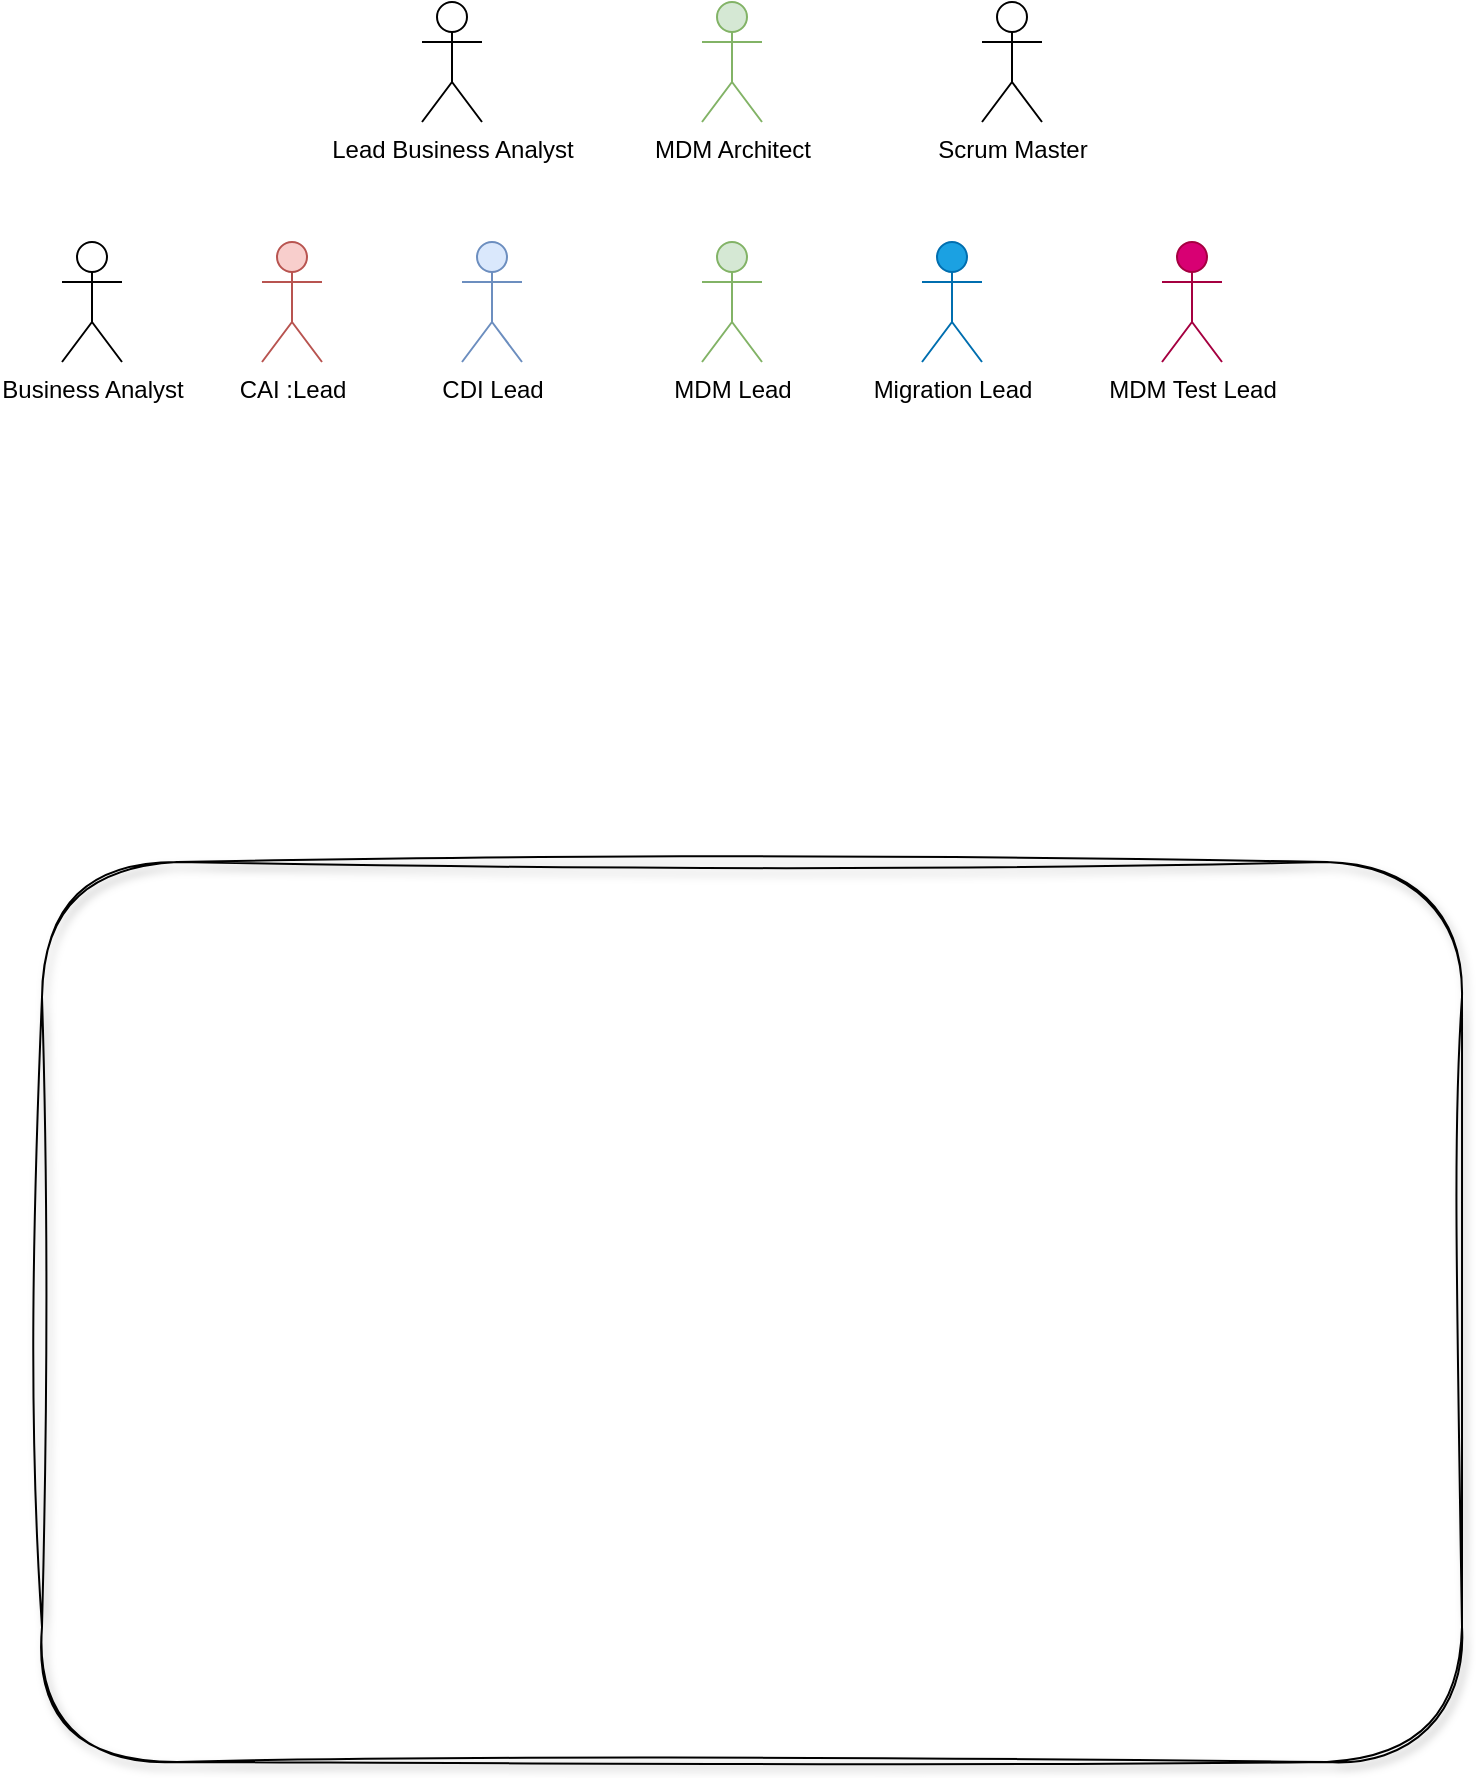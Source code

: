 <mxfile version="21.3.7" type="github">
  <diagram name="Page-1" id="kcEuqjkQgL32cvvFv_7w">
    <mxGraphModel dx="1434" dy="796" grid="1" gridSize="10" guides="1" tooltips="1" connect="1" arrows="1" fold="1" page="1" pageScale="1" pageWidth="1100" pageHeight="850" math="0" shadow="0">
      <root>
        <mxCell id="0" />
        <mxCell id="1" parent="0" />
        <mxCell id="gFP8oRgVTRER96iRmuCu-1" value="CAI :Lead" style="shape=umlActor;verticalLabelPosition=bottom;verticalAlign=top;html=1;outlineConnect=0;fillColor=#f8cecc;strokeColor=#b85450;" vertex="1" parent="1">
          <mxGeometry x="190" y="210" width="30" height="60" as="geometry" />
        </mxCell>
        <mxCell id="gFP8oRgVTRER96iRmuCu-2" value="CDI Lead" style="shape=umlActor;verticalLabelPosition=bottom;verticalAlign=top;html=1;outlineConnect=0;fillColor=#dae8fc;strokeColor=#6c8ebf;" vertex="1" parent="1">
          <mxGeometry x="290" y="210" width="30" height="60" as="geometry" />
        </mxCell>
        <mxCell id="gFP8oRgVTRER96iRmuCu-3" value="MDM Lead" style="shape=umlActor;verticalLabelPosition=bottom;verticalAlign=top;html=1;outlineConnect=0;fillColor=#d5e8d4;strokeColor=#82b366;" vertex="1" parent="1">
          <mxGeometry x="410" y="210" width="30" height="60" as="geometry" />
        </mxCell>
        <mxCell id="gFP8oRgVTRER96iRmuCu-4" value="&lt;font color=&quot;#000000&quot;&gt;Migration Lead&lt;/font&gt;" style="shape=umlActor;verticalLabelPosition=bottom;verticalAlign=top;html=1;outlineConnect=0;fillColor=#1ba1e2;fontColor=#ffffff;strokeColor=#006EAF;" vertex="1" parent="1">
          <mxGeometry x="520" y="210" width="30" height="60" as="geometry" />
        </mxCell>
        <mxCell id="gFP8oRgVTRER96iRmuCu-5" value="&lt;font color=&quot;#000000&quot;&gt;MDM Test Lead&lt;/font&gt;" style="shape=umlActor;verticalLabelPosition=bottom;verticalAlign=top;html=1;outlineConnect=0;fillColor=#d80073;fontColor=#ffffff;strokeColor=#A50040;" vertex="1" parent="1">
          <mxGeometry x="640" y="210" width="30" height="60" as="geometry" />
        </mxCell>
        <mxCell id="gFP8oRgVTRER96iRmuCu-10" value="" style="rounded=1;whiteSpace=wrap;html=1;fillColor=none;sketch=1;curveFitting=1;jiggle=2;shadow=1;glass=1;" vertex="1" parent="1">
          <mxGeometry x="80" y="520" width="710" height="450" as="geometry" />
        </mxCell>
        <mxCell id="gFP8oRgVTRER96iRmuCu-8" value="Lead Business Analyst" style="shape=umlActor;verticalLabelPosition=bottom;verticalAlign=top;html=1;outlineConnect=0;" vertex="1" parent="1">
          <mxGeometry x="270" y="90" width="30" height="60" as="geometry" />
        </mxCell>
        <mxCell id="gFP8oRgVTRER96iRmuCu-9" value="Scrum Master" style="shape=umlActor;verticalLabelPosition=bottom;verticalAlign=top;html=1;outlineConnect=0;" vertex="1" parent="1">
          <mxGeometry x="550" y="90" width="30" height="60" as="geometry" />
        </mxCell>
        <mxCell id="gFP8oRgVTRER96iRmuCu-13" value="MDM Architect" style="shape=umlActor;verticalLabelPosition=bottom;verticalAlign=top;html=1;outlineConnect=0;fillColor=#d5e8d4;strokeColor=#82b366;" vertex="1" parent="1">
          <mxGeometry x="410" y="90" width="30" height="60" as="geometry" />
        </mxCell>
        <mxCell id="gFP8oRgVTRER96iRmuCu-14" value="Business Analyst" style="shape=umlActor;verticalLabelPosition=bottom;verticalAlign=top;html=1;outlineConnect=0;" vertex="1" parent="1">
          <mxGeometry x="90" y="210" width="30" height="60" as="geometry" />
        </mxCell>
      </root>
    </mxGraphModel>
  </diagram>
</mxfile>
